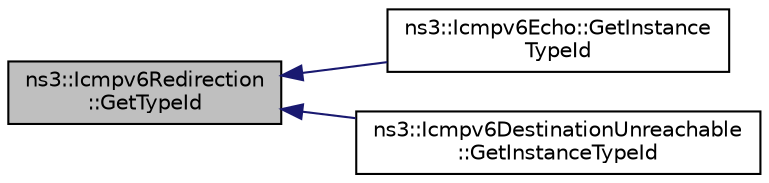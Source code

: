 digraph "ns3::Icmpv6Redirection::GetTypeId"
{
  edge [fontname="Helvetica",fontsize="10",labelfontname="Helvetica",labelfontsize="10"];
  node [fontname="Helvetica",fontsize="10",shape=record];
  rankdir="LR";
  Node1 [label="ns3::Icmpv6Redirection\l::GetTypeId",height=0.2,width=0.4,color="black", fillcolor="grey75", style="filled", fontcolor="black"];
  Node1 -> Node2 [dir="back",color="midnightblue",fontsize="10",style="solid"];
  Node2 [label="ns3::Icmpv6Echo::GetInstance\lTypeId",height=0.2,width=0.4,color="black", fillcolor="white", style="filled",URL="$d6/d5b/classns3_1_1Icmpv6Echo.html#a3307c0ab8090d7d2b8c2fda4d01e9117",tooltip="Get the instance type ID. "];
  Node1 -> Node3 [dir="back",color="midnightblue",fontsize="10",style="solid"];
  Node3 [label="ns3::Icmpv6DestinationUnreachable\l::GetInstanceTypeId",height=0.2,width=0.4,color="black", fillcolor="white", style="filled",URL="$d1/deb/classns3_1_1Icmpv6DestinationUnreachable.html#ab2b30b7cc3e0a50b5a66d82736e350b7",tooltip="Get the instance type ID. "];
}
